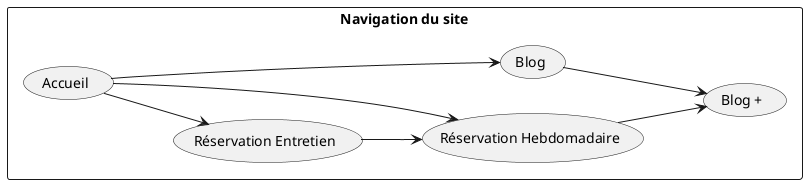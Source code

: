@startuml
left to right direction
rectangle "Navigation du site" {
  (Accueil) --> (Réservation Entretien)
  (Accueil) --> (Réservation Hebdomadaire)
  (Accueil) --> (Blog)
  (Réservation Entretien) --> (Réservation Hebdomadaire)
  (Réservation Hebdomadaire) --> (Blog +)
  (Blog) --> (Blog +)
}
@enduml